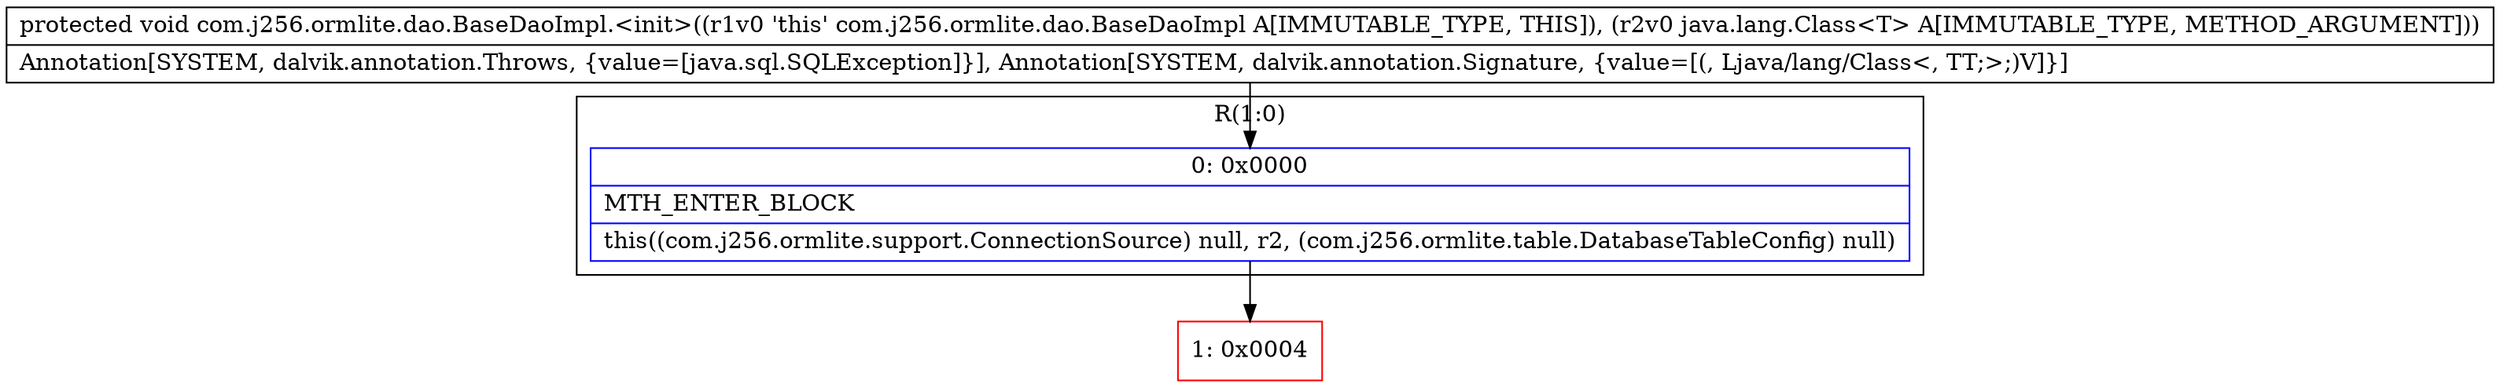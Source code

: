 digraph "CFG forcom.j256.ormlite.dao.BaseDaoImpl.\<init\>(Ljava\/lang\/Class;)V" {
subgraph cluster_Region_1719921435 {
label = "R(1:0)";
node [shape=record,color=blue];
Node_0 [shape=record,label="{0\:\ 0x0000|MTH_ENTER_BLOCK\l|this((com.j256.ormlite.support.ConnectionSource) null, r2, (com.j256.ormlite.table.DatabaseTableConfig) null)\l}"];
}
Node_1 [shape=record,color=red,label="{1\:\ 0x0004}"];
MethodNode[shape=record,label="{protected void com.j256.ormlite.dao.BaseDaoImpl.\<init\>((r1v0 'this' com.j256.ormlite.dao.BaseDaoImpl A[IMMUTABLE_TYPE, THIS]), (r2v0 java.lang.Class\<T\> A[IMMUTABLE_TYPE, METHOD_ARGUMENT]))  | Annotation[SYSTEM, dalvik.annotation.Throws, \{value=[java.sql.SQLException]\}], Annotation[SYSTEM, dalvik.annotation.Signature, \{value=[(, Ljava\/lang\/Class\<, TT;\>;)V]\}]\l}"];
MethodNode -> Node_0;
Node_0 -> Node_1;
}

